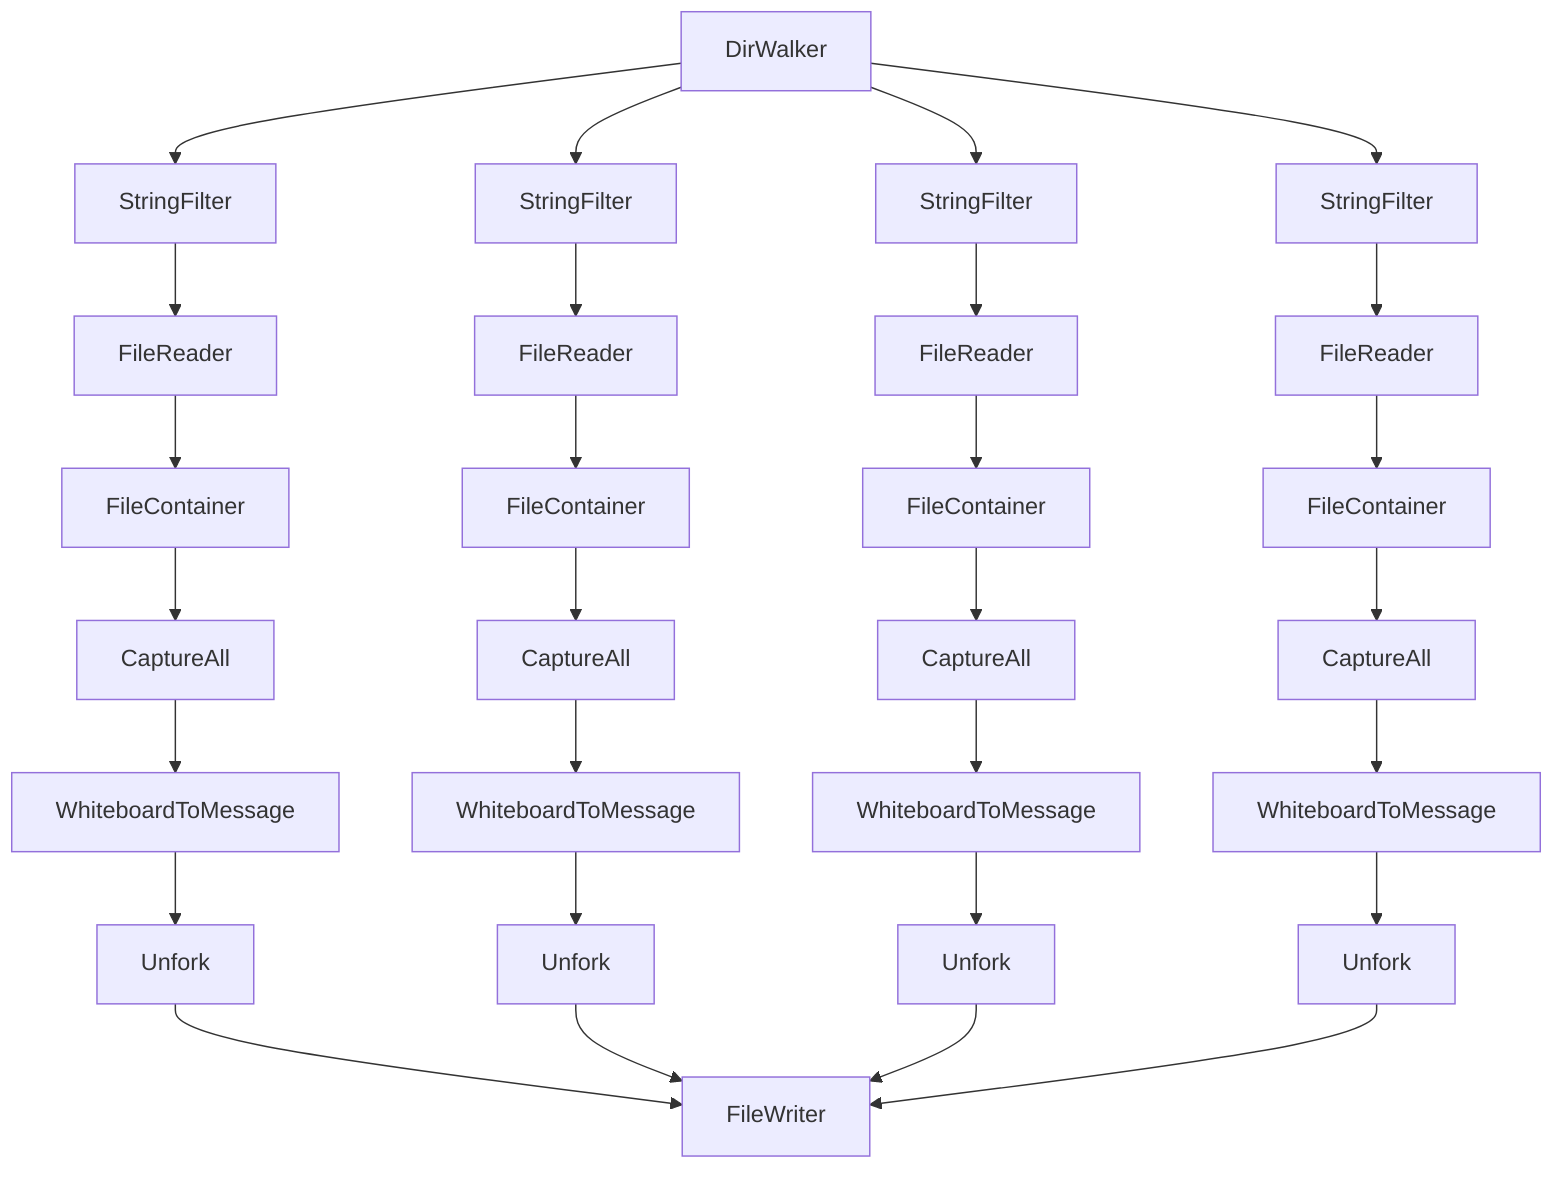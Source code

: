 flowchart TD
    p10[DirWalker]
    p20_1[StringFilter]
    p20_2[StringFilter]
    p20_3[StringFilter]
    p20_4[StringFilter]
    p30_1[FileReader]
    p30_2[FileReader]
    p30_3[FileReader]
    p30_4[FileReader]
    p40_1[FileContainer]
    p40_2[FileContainer]
    p40_3[FileContainer]
    p40_4[FileContainer]
    p50_1[CaptureAll]
    p50_2[CaptureAll]
    p50_3[CaptureAll]
    p50_4[CaptureAll]
    p60_1[WhiteboardToMessage]
    p60_2[WhiteboardToMessage]
    p60_3[WhiteboardToMessage]
    p60_4[WhiteboardToMessage]
    p70_1[Unfork]
    p70_2[Unfork]
    p70_3[Unfork]
    p70_4[Unfork]
    p80[FileWriter]

    p10 --> p20_1
    p10 --> p20_2
    p10 --> p20_3
    p10 --> p20_4
    
    p20_1 --> p30_1
    p20_2 --> p30_2
    p20_3 --> p30_3
    p20_4 --> p30_4
    
    p30_1 --> p40_1
    p30_2 --> p40_2
    p30_3 --> p40_3
    p30_4 --> p40_4
    
    p40_1 --> p50_1
    p40_2 --> p50_2
    p40_3 --> p50_3
    p40_4 --> p50_4
    
    p50_1 --> p60_1
    p50_2 --> p60_2
    p50_3 --> p60_3
    p50_4 --> p60_4
    
    p60_1 --> p70_1
    p60_2 --> p70_2
    p60_3 --> p70_3
    p60_4 --> p70_4
    
    p70_1 --> p80
    p70_2 --> p80
    p70_3 --> p80
    p70_4 --> p80